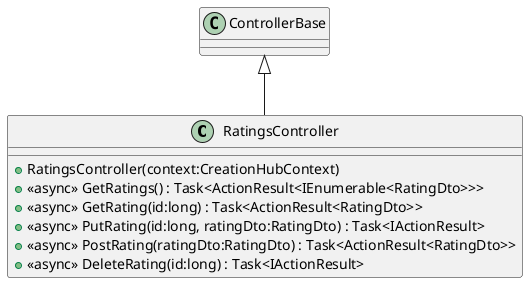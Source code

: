 @startuml
class RatingsController {
    + RatingsController(context:CreationHubContext)
    + <<async>> GetRatings() : Task<ActionResult<IEnumerable<RatingDto>>>
    + <<async>> GetRating(id:long) : Task<ActionResult<RatingDto>>
    + <<async>> PutRating(id:long, ratingDto:RatingDto) : Task<IActionResult>
    + <<async>> PostRating(ratingDto:RatingDto) : Task<ActionResult<RatingDto>>
    + <<async>> DeleteRating(id:long) : Task<IActionResult>
}
ControllerBase <|-- RatingsController
@enduml
